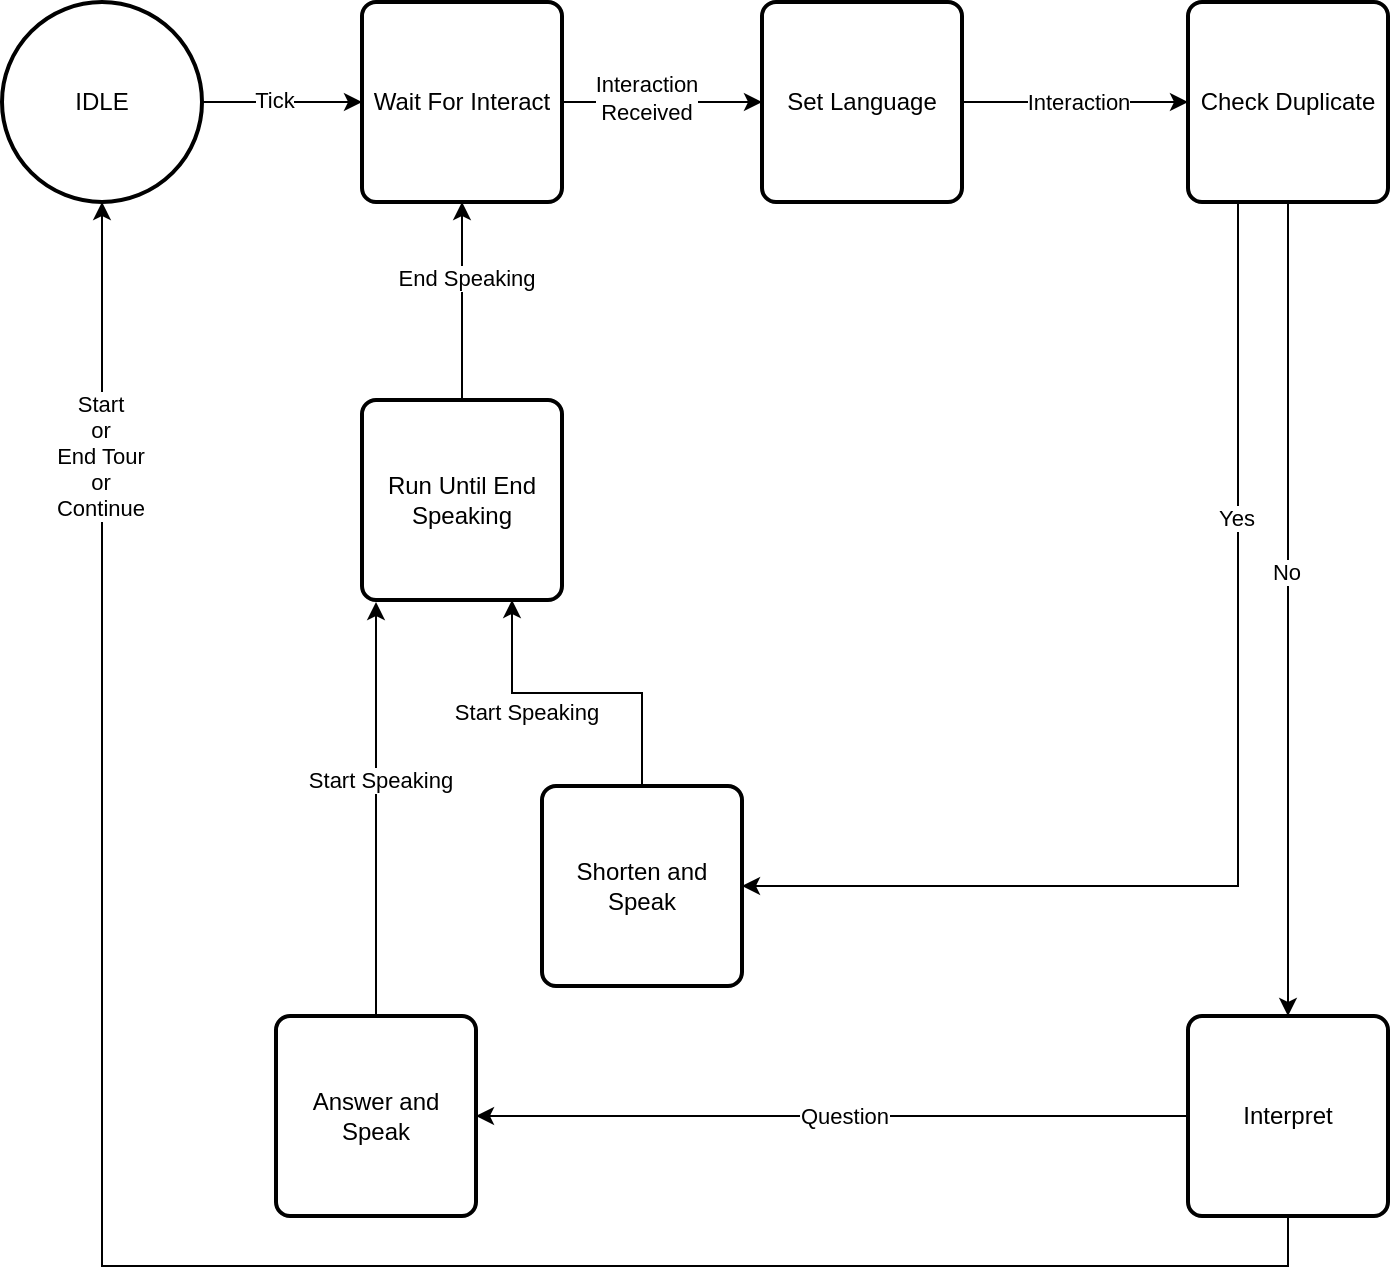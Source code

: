 <mxfile version="26.1.3">
  <diagram name="Page-1" id="DH_X-rnCKZaQGsXs9TPI">
    <mxGraphModel dx="1358" dy="1815" grid="1" gridSize="10" guides="1" tooltips="1" connect="1" arrows="1" fold="1" page="1" pageScale="1" pageWidth="850" pageHeight="1100" math="0" shadow="0">
      <root>
        <mxCell id="0" />
        <mxCell id="1" parent="0" />
        <mxCell id="rcMQEodUZymsozP1pVCX-2" style="edgeStyle=orthogonalEdgeStyle;rounded=0;orthogonalLoop=1;jettySize=auto;html=1;" parent="1" source="rcMQEodUZymsozP1pVCX-1" target="rcMQEodUZymsozP1pVCX-3" edge="1">
          <mxGeometry relative="1" as="geometry">
            <mxPoint x="420" y="-62" as="targetPoint" />
          </mxGeometry>
        </mxCell>
        <mxCell id="rcMQEodUZymsozP1pVCX-24" value="Tick" style="edgeLabel;html=1;align=center;verticalAlign=middle;resizable=0;points=[];" parent="rcMQEodUZymsozP1pVCX-2" vertex="1" connectable="0">
          <mxGeometry x="-0.096" y="1" relative="1" as="geometry">
            <mxPoint as="offset" />
          </mxGeometry>
        </mxCell>
        <mxCell id="rcMQEodUZymsozP1pVCX-1" value="IDLE" style="strokeWidth=2;html=1;shape=mxgraph.flowchart.start_2;whiteSpace=wrap;" parent="1" vertex="1">
          <mxGeometry x="190" y="-112" width="100" height="100" as="geometry" />
        </mxCell>
        <mxCell id="rcMQEodUZymsozP1pVCX-4" style="edgeStyle=orthogonalEdgeStyle;rounded=0;orthogonalLoop=1;jettySize=auto;html=1;" parent="1" source="JU1BLYYvJ1JnS1u07buZ-3" target="rcMQEodUZymsozP1pVCX-5" edge="1">
          <mxGeometry relative="1" as="geometry">
            <mxPoint x="580" y="-62" as="targetPoint" />
          </mxGeometry>
        </mxCell>
        <mxCell id="rcMQEodUZymsozP1pVCX-17" value="Interaction" style="edgeLabel;html=1;align=center;verticalAlign=middle;resizable=0;points=[];" parent="rcMQEodUZymsozP1pVCX-4" vertex="1" connectable="0">
          <mxGeometry x="0.018" relative="1" as="geometry">
            <mxPoint as="offset" />
          </mxGeometry>
        </mxCell>
        <mxCell id="rcMQEodUZymsozP1pVCX-3" value="Wait For Interact" style="rounded=1;whiteSpace=wrap;html=1;absoluteArcSize=1;arcSize=14;strokeWidth=2;" parent="1" vertex="1">
          <mxGeometry x="370" y="-112" width="100" height="100" as="geometry" />
        </mxCell>
        <mxCell id="rcMQEodUZymsozP1pVCX-6" style="edgeStyle=orthogonalEdgeStyle;rounded=0;orthogonalLoop=1;jettySize=auto;html=1;" parent="1" source="rcMQEodUZymsozP1pVCX-5" target="rcMQEodUZymsozP1pVCX-7" edge="1">
          <mxGeometry relative="1" as="geometry">
            <mxPoint x="803" y="440" as="targetPoint" />
          </mxGeometry>
        </mxCell>
        <mxCell id="rcMQEodUZymsozP1pVCX-19" value="No" style="edgeLabel;html=1;align=center;verticalAlign=middle;resizable=0;points=[];" parent="rcMQEodUZymsozP1pVCX-6" vertex="1" connectable="0">
          <mxGeometry x="-0.09" y="-1" relative="1" as="geometry">
            <mxPoint as="offset" />
          </mxGeometry>
        </mxCell>
        <mxCell id="JU1BLYYvJ1JnS1u07buZ-13" style="edgeStyle=orthogonalEdgeStyle;rounded=0;orthogonalLoop=1;jettySize=auto;html=1;exitX=0.25;exitY=1;exitDx=0;exitDy=0;entryX=1;entryY=0.5;entryDx=0;entryDy=0;" edge="1" parent="1" source="rcMQEodUZymsozP1pVCX-5" target="rcMQEodUZymsozP1pVCX-9">
          <mxGeometry relative="1" as="geometry">
            <mxPoint x="680" y="97" as="targetPoint" />
          </mxGeometry>
        </mxCell>
        <mxCell id="JU1BLYYvJ1JnS1u07buZ-14" value="Yes" style="edgeLabel;html=1;align=center;verticalAlign=middle;resizable=0;points=[];" vertex="1" connectable="0" parent="JU1BLYYvJ1JnS1u07buZ-13">
          <mxGeometry x="-0.466" y="-1" relative="1" as="geometry">
            <mxPoint as="offset" />
          </mxGeometry>
        </mxCell>
        <mxCell id="rcMQEodUZymsozP1pVCX-5" value="Check Duplicate" style="rounded=1;whiteSpace=wrap;html=1;absoluteArcSize=1;arcSize=14;strokeWidth=2;" parent="1" vertex="1">
          <mxGeometry x="783" y="-112" width="100" height="100" as="geometry" />
        </mxCell>
        <mxCell id="rcMQEodUZymsozP1pVCX-10" style="edgeStyle=orthogonalEdgeStyle;rounded=0;orthogonalLoop=1;jettySize=auto;html=1;" parent="1" source="rcMQEodUZymsozP1pVCX-7" target="rcMQEodUZymsozP1pVCX-11" edge="1">
          <mxGeometry relative="1" as="geometry">
            <mxPoint x="350" y="440" as="targetPoint" />
          </mxGeometry>
        </mxCell>
        <mxCell id="rcMQEodUZymsozP1pVCX-20" value="Question" style="edgeLabel;html=1;align=center;verticalAlign=middle;resizable=0;points=[];" parent="rcMQEodUZymsozP1pVCX-10" vertex="1" connectable="0">
          <mxGeometry x="-0.035" relative="1" as="geometry">
            <mxPoint as="offset" />
          </mxGeometry>
        </mxCell>
        <mxCell id="rcMQEodUZymsozP1pVCX-7" value="Interpret" style="rounded=1;whiteSpace=wrap;html=1;absoluteArcSize=1;arcSize=14;strokeWidth=2;" parent="1" vertex="1">
          <mxGeometry x="783" y="395" width="100" height="100" as="geometry" />
        </mxCell>
        <mxCell id="rcMQEodUZymsozP1pVCX-9" value="Shorten and Speak" style="rounded=1;whiteSpace=wrap;html=1;absoluteArcSize=1;arcSize=14;strokeWidth=2;" parent="1" vertex="1">
          <mxGeometry x="460" y="280" width="100" height="100" as="geometry" />
        </mxCell>
        <mxCell id="rcMQEodUZymsozP1pVCX-11" value="Answer and Speak" style="rounded=1;whiteSpace=wrap;html=1;absoluteArcSize=1;arcSize=14;strokeWidth=2;" parent="1" vertex="1">
          <mxGeometry x="327" y="395" width="100" height="100" as="geometry" />
        </mxCell>
        <mxCell id="rcMQEodUZymsozP1pVCX-12" style="edgeStyle=orthogonalEdgeStyle;rounded=0;orthogonalLoop=1;jettySize=auto;html=1;entryX=0.5;entryY=1;entryDx=0;entryDy=0;" parent="1" source="JU1BLYYvJ1JnS1u07buZ-10" target="rcMQEodUZymsozP1pVCX-3" edge="1">
          <mxGeometry relative="1" as="geometry">
            <mxPoint x="420" y="-3" as="targetPoint" />
          </mxGeometry>
        </mxCell>
        <mxCell id="rcMQEodUZymsozP1pVCX-21" value="End Speaking" style="edgeLabel;html=1;align=center;verticalAlign=middle;resizable=0;points=[];" parent="rcMQEodUZymsozP1pVCX-12" vertex="1" connectable="0">
          <mxGeometry x="0.232" y="-2" relative="1" as="geometry">
            <mxPoint as="offset" />
          </mxGeometry>
        </mxCell>
        <mxCell id="rcMQEodUZymsozP1pVCX-13" style="edgeStyle=orthogonalEdgeStyle;rounded=0;orthogonalLoop=1;jettySize=auto;html=1;entryX=0.75;entryY=1;entryDx=0;entryDy=0;" parent="1" source="rcMQEodUZymsozP1pVCX-9" target="JU1BLYYvJ1JnS1u07buZ-10" edge="1">
          <mxGeometry relative="1" as="geometry" />
        </mxCell>
        <mxCell id="rcMQEodUZymsozP1pVCX-22" value="Start Speaking" style="edgeLabel;html=1;align=center;verticalAlign=middle;resizable=0;points=[];" parent="rcMQEodUZymsozP1pVCX-13" vertex="1" connectable="0">
          <mxGeometry x="0.323" relative="1" as="geometry">
            <mxPoint y="9" as="offset" />
          </mxGeometry>
        </mxCell>
        <mxCell id="rcMQEodUZymsozP1pVCX-14" style="edgeStyle=orthogonalEdgeStyle;rounded=0;orthogonalLoop=1;jettySize=auto;html=1;entryX=0.5;entryY=1;entryDx=0;entryDy=0;entryPerimeter=0;exitX=0.5;exitY=1;exitDx=0;exitDy=0;" parent="1" target="rcMQEodUZymsozP1pVCX-1" edge="1" source="rcMQEodUZymsozP1pVCX-7">
          <mxGeometry relative="1" as="geometry">
            <mxPoint x="596.966" y="495" as="sourcePoint" />
            <mxPoint x="250" y="220" as="targetPoint" />
            <Array as="points">
              <mxPoint x="833" y="520" />
              <mxPoint x="240" y="520" />
            </Array>
          </mxGeometry>
        </mxCell>
        <mxCell id="rcMQEodUZymsozP1pVCX-23" value="&lt;div&gt;Start&lt;/div&gt;&lt;div&gt;or&lt;/div&gt;&lt;div&gt;End Tour&lt;/div&gt;&lt;div&gt;or&lt;/div&gt;&lt;div&gt;Continue&lt;/div&gt;" style="edgeLabel;html=1;align=center;verticalAlign=middle;resizable=0;points=[];" parent="rcMQEodUZymsozP1pVCX-14" vertex="1" connectable="0">
          <mxGeometry x="0.779" y="1" relative="1" as="geometry">
            <mxPoint as="offset" />
          </mxGeometry>
        </mxCell>
        <mxCell id="JU1BLYYvJ1JnS1u07buZ-4" value="" style="edgeStyle=orthogonalEdgeStyle;rounded=0;orthogonalLoop=1;jettySize=auto;html=1;" edge="1" parent="1" source="rcMQEodUZymsozP1pVCX-3" target="JU1BLYYvJ1JnS1u07buZ-3">
          <mxGeometry relative="1" as="geometry">
            <mxPoint x="783" y="-62" as="targetPoint" />
            <mxPoint x="470" y="-62" as="sourcePoint" />
          </mxGeometry>
        </mxCell>
        <mxCell id="JU1BLYYvJ1JnS1u07buZ-7" value="&lt;div&gt;Interaction&lt;/div&gt;&lt;div&gt;Received&lt;/div&gt;" style="edgeLabel;html=1;align=center;verticalAlign=middle;resizable=0;points=[];" vertex="1" connectable="0" parent="JU1BLYYvJ1JnS1u07buZ-4">
          <mxGeometry x="-0.16" y="2" relative="1" as="geometry">
            <mxPoint as="offset" />
          </mxGeometry>
        </mxCell>
        <mxCell id="JU1BLYYvJ1JnS1u07buZ-3" value="Set Language" style="rounded=1;whiteSpace=wrap;html=1;absoluteArcSize=1;arcSize=14;strokeWidth=2;" vertex="1" parent="1">
          <mxGeometry x="570" y="-112" width="100" height="100" as="geometry" />
        </mxCell>
        <mxCell id="JU1BLYYvJ1JnS1u07buZ-8" value="" style="edgeStyle=orthogonalEdgeStyle;rounded=0;orthogonalLoop=1;jettySize=auto;html=1;entryX=0.07;entryY=1.01;entryDx=0;entryDy=0;entryPerimeter=0;" edge="1" parent="1" source="rcMQEodUZymsozP1pVCX-11" target="JU1BLYYvJ1JnS1u07buZ-10">
          <mxGeometry relative="1" as="geometry">
            <mxPoint x="377" y="395" as="sourcePoint" />
            <mxPoint x="377" y="-110" as="targetPoint" />
          </mxGeometry>
        </mxCell>
        <mxCell id="JU1BLYYvJ1JnS1u07buZ-18" value="Start Speaking" style="edgeLabel;html=1;align=center;verticalAlign=middle;resizable=0;points=[];" vertex="1" connectable="0" parent="JU1BLYYvJ1JnS1u07buZ-8">
          <mxGeometry x="0.138" y="-2" relative="1" as="geometry">
            <mxPoint as="offset" />
          </mxGeometry>
        </mxCell>
        <mxCell id="JU1BLYYvJ1JnS1u07buZ-10" value="Run Until End Speaking" style="rounded=1;whiteSpace=wrap;html=1;absoluteArcSize=1;arcSize=14;strokeWidth=2;" vertex="1" parent="1">
          <mxGeometry x="370" y="87" width="100" height="100" as="geometry" />
        </mxCell>
      </root>
    </mxGraphModel>
  </diagram>
</mxfile>
